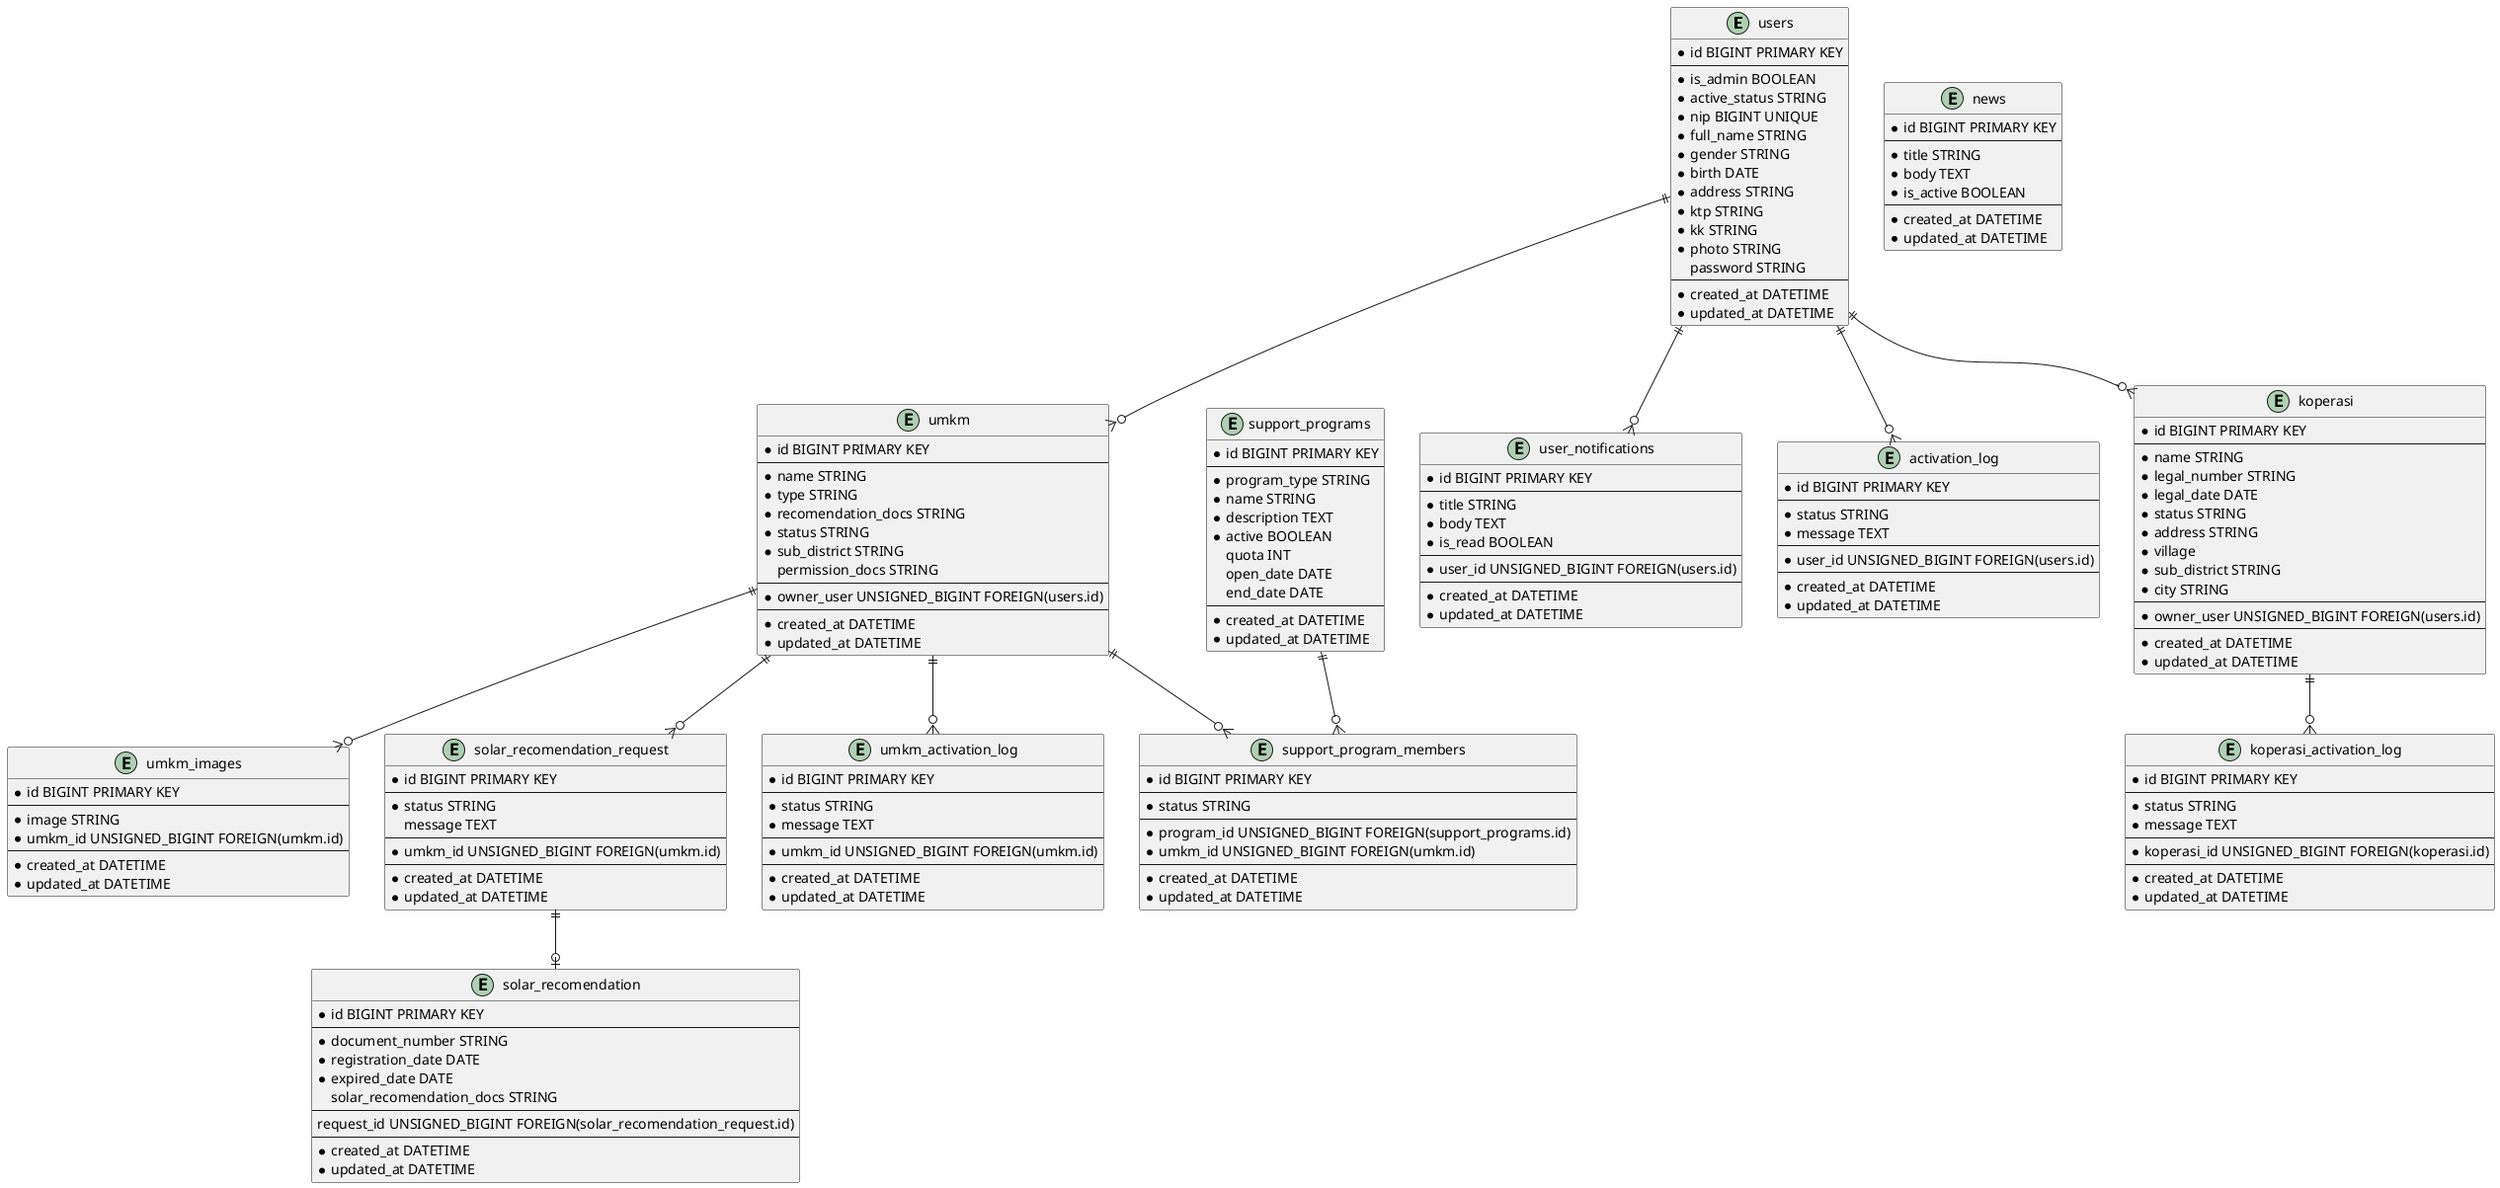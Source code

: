 @startuml

entity users {
    * id BIGINT PRIMARY KEY
    --
    * is_admin BOOLEAN
    * active_status STRING
    ' active
    ' pending
    * nip BIGINT UNIQUE
    * full_name STRING
    * gender STRING
    * birth DATE
    * address STRING
    * ktp STRING
    * kk STRING
    * photo STRING
    password STRING
    --
    * created_at DATETIME
    * updated_at DATETIME
}

entity activation_log {
    * id BIGINT PRIMARY KEY
    --
    * status STRING
    ' acc
    ' rejected
    ' revoked
    * message TEXT
    --
    * user_id UNSIGNED_BIGINT FOREIGN(users.id)
    --
    * created_at DATETIME
    * updated_at DATETIME
}

entity umkm {
    * id BIGINT PRIMARY KEY
    --
    * name STRING
    * type STRING
    ' koperasi
    ' umkm
    * recomendation_docs STRING
    * status STRING
    ' verified
    ' pending
    ' rejected
    * sub_district STRING
    permission_docs STRING
    --
    * owner_user UNSIGNED_BIGINT FOREIGN(users.id)
    --
    * created_at DATETIME
    * updated_at DATETIME
}

entity solar_recomendation_request {
    * id BIGINT PRIMARY KEY
    --
    * status STRING
    ' pending
    ' proceed
    ' done
    ' rejected
    message TEXT
    --
    * umkm_id UNSIGNED_BIGINT FOREIGN(umkm.id)
    --
    * created_at DATETIME
    * updated_at DATETIME
}

entity solar_recomendation {
    * id BIGINT PRIMARY KEY
    --
    * document_number STRING
    * registration_date DATE
    * expired_date DATE
    solar_recomendation_docs STRING
    --
    request_id UNSIGNED_BIGINT FOREIGN(solar_recomendation_request.id)
    --
    * created_at DATETIME
    * updated_at DATETIME
}

entity umkm_activation_log {
    * id BIGINT PRIMARY KEY
    --
    * status STRING
    ' acc
    ' rejected
    ' revoked
    * message TEXT
    --
    * umkm_id UNSIGNED_BIGINT FOREIGN(umkm.id)
    --
    * created_at DATETIME
    * updated_at DATETIME
}

entity koperasi {
    * id BIGINT PRIMARY KEY
    --
    * name STRING
    * legal_number STRING 
    ' nomor badan hukum
    * legal_date DATE
    * status STRING
    ' verified
    ' pending
    ' rejected
    * address STRING
    * village
    ' kelurahan
    * sub_district STRING
    * city STRING
    --
    * owner_user UNSIGNED_BIGINT FOREIGN(users.id)
    --
    * created_at DATETIME
    * updated_at DATETIME
}

entity koperasi_activation_log {
    * id BIGINT PRIMARY KEY
    --
    * status STRING
    ' acc
    ' rejected
    ' revoked
    * message TEXT
    --
    * koperasi_id UNSIGNED_BIGINT FOREIGN(koperasi.id)
    --
    * created_at DATETIME
    * updated_at DATETIME
}

entity umkm_images{
    * id BIGINT PRIMARY KEY
    --
    * image STRING
    * umkm_id UNSIGNED_BIGINT FOREIGN(umkm.id)
    --
    * created_at DATETIME
    * updated_at DATETIME
}

entity support_programs {
    * id BIGINT PRIMARY KEY
    --
    * program_type STRING
    * name STRING
    * description TEXT
    * active BOOLEAN
    quota INT
    open_date DATE
    end_date DATE
    --
    * created_at DATETIME
    * updated_at DATETIME
}

entity support_program_members {
    * id BIGINT PRIMARY KEY
    --
    * status STRING
    ' pending
    ' verified
    --
    * program_id UNSIGNED_BIGINT FOREIGN(support_programs.id)
    * umkm_id UNSIGNED_BIGINT FOREIGN(umkm.id)
    --
    * created_at DATETIME
    * updated_at DATETIME
}

entity user_notifications {
    * id BIGINT PRIMARY KEY
    --
    * title STRING
    * body TEXT
    * is_read BOOLEAN
    --
    * user_id UNSIGNED_BIGINT FOREIGN(users.id)
    --
    * created_at DATETIME
    * updated_at DATETIME
}

entity news {
    * id BIGINT PRIMARY KEY
    --
    * title STRING
    * body TEXT
    * is_active BOOLEAN
    --
    * created_at DATETIME
    * updated_at DATETIME
}




users ||--o{ user_notifications
users ||--o{ umkm
users ||--o{ koperasi
users ||--o{ activation_log

support_programs ||--o{ support_program_members
umkm ||--o{ support_program_members

umkm ||--o{ umkm_images
umkm ||--o{ umkm_activation_log
umkm ||--o{ solar_recomendation_request
solar_recomendation_request ||--o| solar_recomendation

koperasi ||--o{ koperasi_activation_log

@enduml